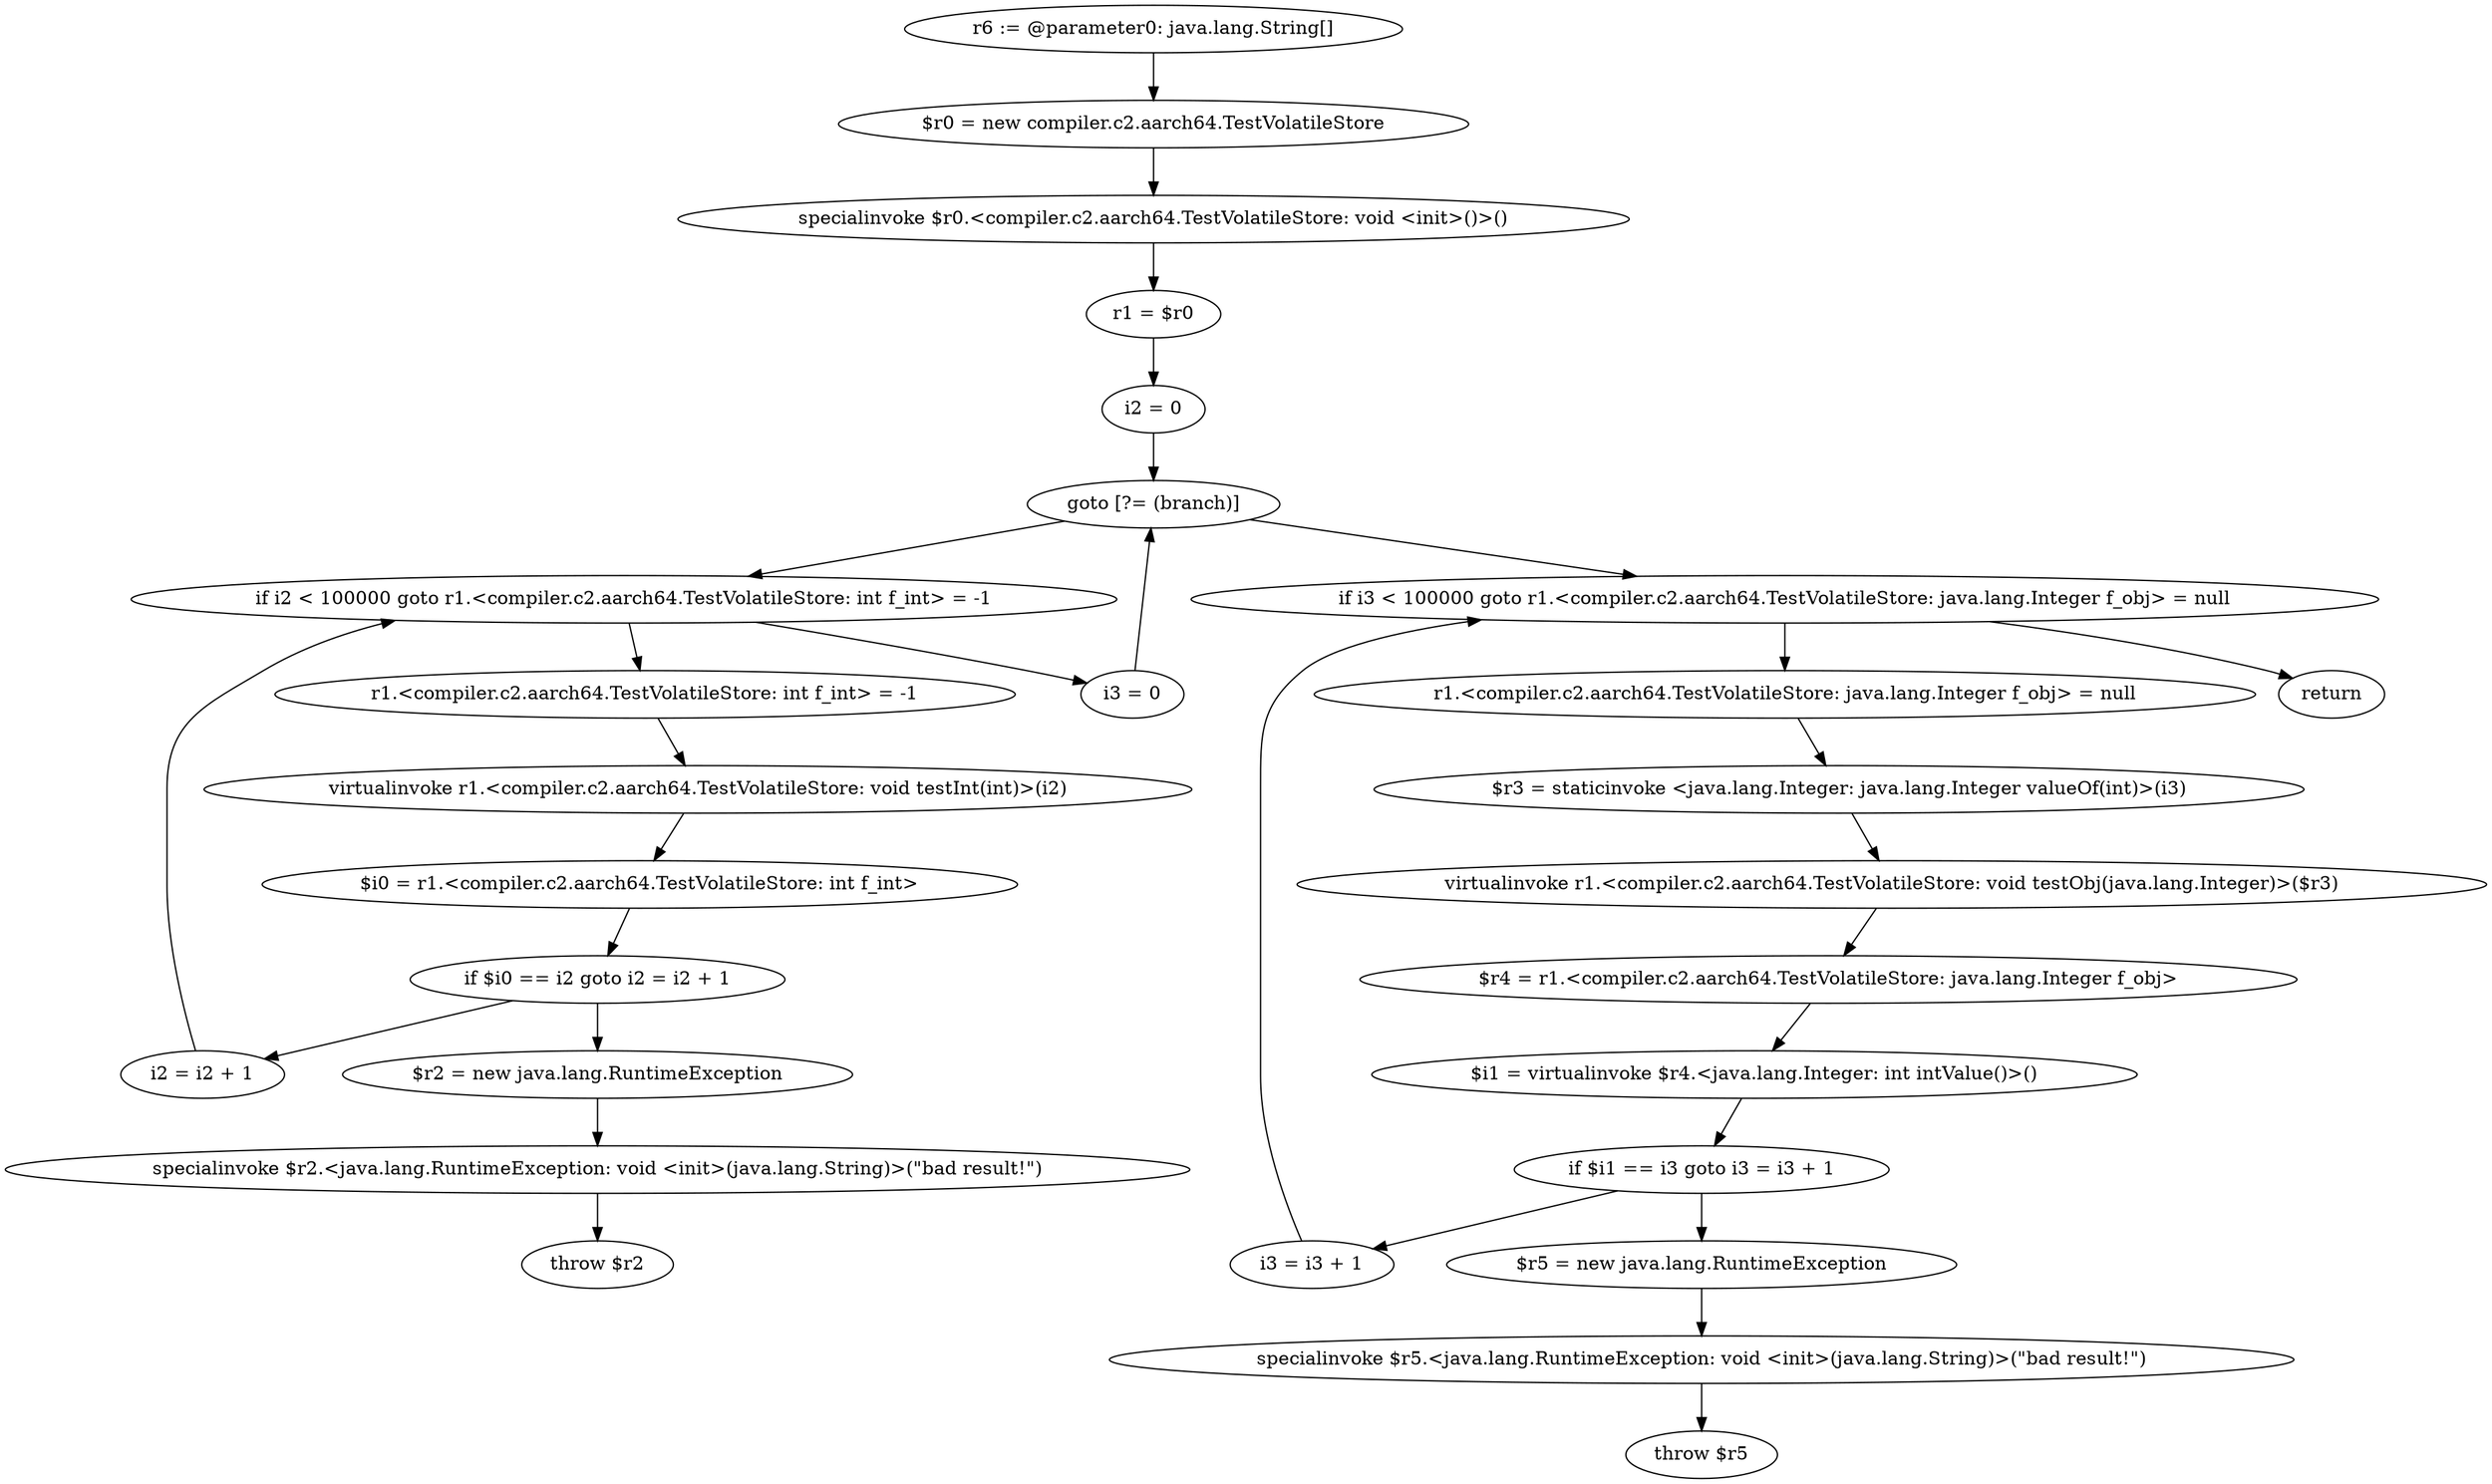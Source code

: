 digraph "unitGraph" {
    "r6 := @parameter0: java.lang.String[]"
    "$r0 = new compiler.c2.aarch64.TestVolatileStore"
    "specialinvoke $r0.<compiler.c2.aarch64.TestVolatileStore: void <init>()>()"
    "r1 = $r0"
    "i2 = 0"
    "goto [?= (branch)]"
    "r1.<compiler.c2.aarch64.TestVolatileStore: int f_int> = -1"
    "virtualinvoke r1.<compiler.c2.aarch64.TestVolatileStore: void testInt(int)>(i2)"
    "$i0 = r1.<compiler.c2.aarch64.TestVolatileStore: int f_int>"
    "if $i0 == i2 goto i2 = i2 + 1"
    "$r2 = new java.lang.RuntimeException"
    "specialinvoke $r2.<java.lang.RuntimeException: void <init>(java.lang.String)>(\"bad result!\")"
    "throw $r2"
    "i2 = i2 + 1"
    "if i2 < 100000 goto r1.<compiler.c2.aarch64.TestVolatileStore: int f_int> = -1"
    "i3 = 0"
    "r1.<compiler.c2.aarch64.TestVolatileStore: java.lang.Integer f_obj> = null"
    "$r3 = staticinvoke <java.lang.Integer: java.lang.Integer valueOf(int)>(i3)"
    "virtualinvoke r1.<compiler.c2.aarch64.TestVolatileStore: void testObj(java.lang.Integer)>($r3)"
    "$r4 = r1.<compiler.c2.aarch64.TestVolatileStore: java.lang.Integer f_obj>"
    "$i1 = virtualinvoke $r4.<java.lang.Integer: int intValue()>()"
    "if $i1 == i3 goto i3 = i3 + 1"
    "$r5 = new java.lang.RuntimeException"
    "specialinvoke $r5.<java.lang.RuntimeException: void <init>(java.lang.String)>(\"bad result!\")"
    "throw $r5"
    "i3 = i3 + 1"
    "if i3 < 100000 goto r1.<compiler.c2.aarch64.TestVolatileStore: java.lang.Integer f_obj> = null"
    "return"
    "r6 := @parameter0: java.lang.String[]"->"$r0 = new compiler.c2.aarch64.TestVolatileStore";
    "$r0 = new compiler.c2.aarch64.TestVolatileStore"->"specialinvoke $r0.<compiler.c2.aarch64.TestVolatileStore: void <init>()>()";
    "specialinvoke $r0.<compiler.c2.aarch64.TestVolatileStore: void <init>()>()"->"r1 = $r0";
    "r1 = $r0"->"i2 = 0";
    "i2 = 0"->"goto [?= (branch)]";
    "goto [?= (branch)]"->"if i2 < 100000 goto r1.<compiler.c2.aarch64.TestVolatileStore: int f_int> = -1";
    "r1.<compiler.c2.aarch64.TestVolatileStore: int f_int> = -1"->"virtualinvoke r1.<compiler.c2.aarch64.TestVolatileStore: void testInt(int)>(i2)";
    "virtualinvoke r1.<compiler.c2.aarch64.TestVolatileStore: void testInt(int)>(i2)"->"$i0 = r1.<compiler.c2.aarch64.TestVolatileStore: int f_int>";
    "$i0 = r1.<compiler.c2.aarch64.TestVolatileStore: int f_int>"->"if $i0 == i2 goto i2 = i2 + 1";
    "if $i0 == i2 goto i2 = i2 + 1"->"$r2 = new java.lang.RuntimeException";
    "if $i0 == i2 goto i2 = i2 + 1"->"i2 = i2 + 1";
    "$r2 = new java.lang.RuntimeException"->"specialinvoke $r2.<java.lang.RuntimeException: void <init>(java.lang.String)>(\"bad result!\")";
    "specialinvoke $r2.<java.lang.RuntimeException: void <init>(java.lang.String)>(\"bad result!\")"->"throw $r2";
    "i2 = i2 + 1"->"if i2 < 100000 goto r1.<compiler.c2.aarch64.TestVolatileStore: int f_int> = -1";
    "if i2 < 100000 goto r1.<compiler.c2.aarch64.TestVolatileStore: int f_int> = -1"->"i3 = 0";
    "if i2 < 100000 goto r1.<compiler.c2.aarch64.TestVolatileStore: int f_int> = -1"->"r1.<compiler.c2.aarch64.TestVolatileStore: int f_int> = -1";
    "i3 = 0"->"goto [?= (branch)]";
    "goto [?= (branch)]"->"if i3 < 100000 goto r1.<compiler.c2.aarch64.TestVolatileStore: java.lang.Integer f_obj> = null";
    "r1.<compiler.c2.aarch64.TestVolatileStore: java.lang.Integer f_obj> = null"->"$r3 = staticinvoke <java.lang.Integer: java.lang.Integer valueOf(int)>(i3)";
    "$r3 = staticinvoke <java.lang.Integer: java.lang.Integer valueOf(int)>(i3)"->"virtualinvoke r1.<compiler.c2.aarch64.TestVolatileStore: void testObj(java.lang.Integer)>($r3)";
    "virtualinvoke r1.<compiler.c2.aarch64.TestVolatileStore: void testObj(java.lang.Integer)>($r3)"->"$r4 = r1.<compiler.c2.aarch64.TestVolatileStore: java.lang.Integer f_obj>";
    "$r4 = r1.<compiler.c2.aarch64.TestVolatileStore: java.lang.Integer f_obj>"->"$i1 = virtualinvoke $r4.<java.lang.Integer: int intValue()>()";
    "$i1 = virtualinvoke $r4.<java.lang.Integer: int intValue()>()"->"if $i1 == i3 goto i3 = i3 + 1";
    "if $i1 == i3 goto i3 = i3 + 1"->"$r5 = new java.lang.RuntimeException";
    "if $i1 == i3 goto i3 = i3 + 1"->"i3 = i3 + 1";
    "$r5 = new java.lang.RuntimeException"->"specialinvoke $r5.<java.lang.RuntimeException: void <init>(java.lang.String)>(\"bad result!\")";
    "specialinvoke $r5.<java.lang.RuntimeException: void <init>(java.lang.String)>(\"bad result!\")"->"throw $r5";
    "i3 = i3 + 1"->"if i3 < 100000 goto r1.<compiler.c2.aarch64.TestVolatileStore: java.lang.Integer f_obj> = null";
    "if i3 < 100000 goto r1.<compiler.c2.aarch64.TestVolatileStore: java.lang.Integer f_obj> = null"->"return";
    "if i3 < 100000 goto r1.<compiler.c2.aarch64.TestVolatileStore: java.lang.Integer f_obj> = null"->"r1.<compiler.c2.aarch64.TestVolatileStore: java.lang.Integer f_obj> = null";
}
